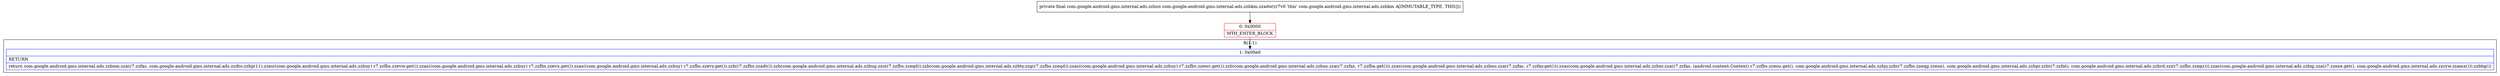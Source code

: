 digraph "CFG forcom.google.android.gms.internal.ads.zzbkm.zzadw()Lcom\/google\/android\/gms\/internal\/ads\/zzbsn;" {
subgraph cluster_Region_134674766 {
label = "R(1:1)";
node [shape=record,color=blue];
Node_1 [shape=record,label="{1\:\ 0x00e0|RETURN\l|return com.google.android.gms.internal.ads.zzbnm.zza(r7.zzfas, com.google.android.gms.internal.ads.zzdto.zzhp(11).zzas((com.google.android.gms.internal.ads.zzbuy) r7.zzfbs.zzevw.get()).zzas((com.google.android.gms.internal.ads.zzbuy) r7.zzfbs.zzevx.get()).zzas((com.google.android.gms.internal.ads.zzbuy) r7.zzfbs.zzevy.get()).zzb(r7.zzfbs.zzadt()).zzb(com.google.android.gms.internal.ads.zzbug.zzo(r7.zzfbs.zzeqd)).zzb(com.google.android.gms.internal.ads.zzbty.zzg(r7.zzfbs.zzeqd)).zzas((com.google.android.gms.internal.ads.zzbuy) r7.zzfbs.zzewc.get()).zzb(com.google.android.gms.internal.ads.zzbns.zza(r7.zzfas, r7.zzfba.get())).zzas(com.google.android.gms.internal.ads.zzbnu.zza(r7.zzfas, r7.zzfay.get())).zzas(com.google.android.gms.internal.ads.zzbnr.zza(r7.zzfas, (android.content.Context) r7.zzfbs.zzeou.get(), com.google.android.gms.internal.ads.zzbjy.zzb(r7.zzfbs.zzeqg.zzeon), com.google.android.gms.internal.ads.zzbpr.zzb(r7.zzfat), com.google.android.gms.internal.ads.zzbrd.zzi(r7.zzfbs.zzepz))).zzas(com.google.android.gms.internal.ads.zzbqj.zza(r7.zzexe.get(), com.google.android.gms.internal.ads.zzcyw.zzamx())).zzbbg())\l}"];
}
Node_0 [shape=record,color=red,label="{0\:\ 0x0000|MTH_ENTER_BLOCK\l}"];
MethodNode[shape=record,label="{private final com.google.android.gms.internal.ads.zzbsn com.google.android.gms.internal.ads.zzbkm.zzadw((r7v0 'this' com.google.android.gms.internal.ads.zzbkm A[IMMUTABLE_TYPE, THIS])) }"];
MethodNode -> Node_0;
Node_0 -> Node_1;
}

